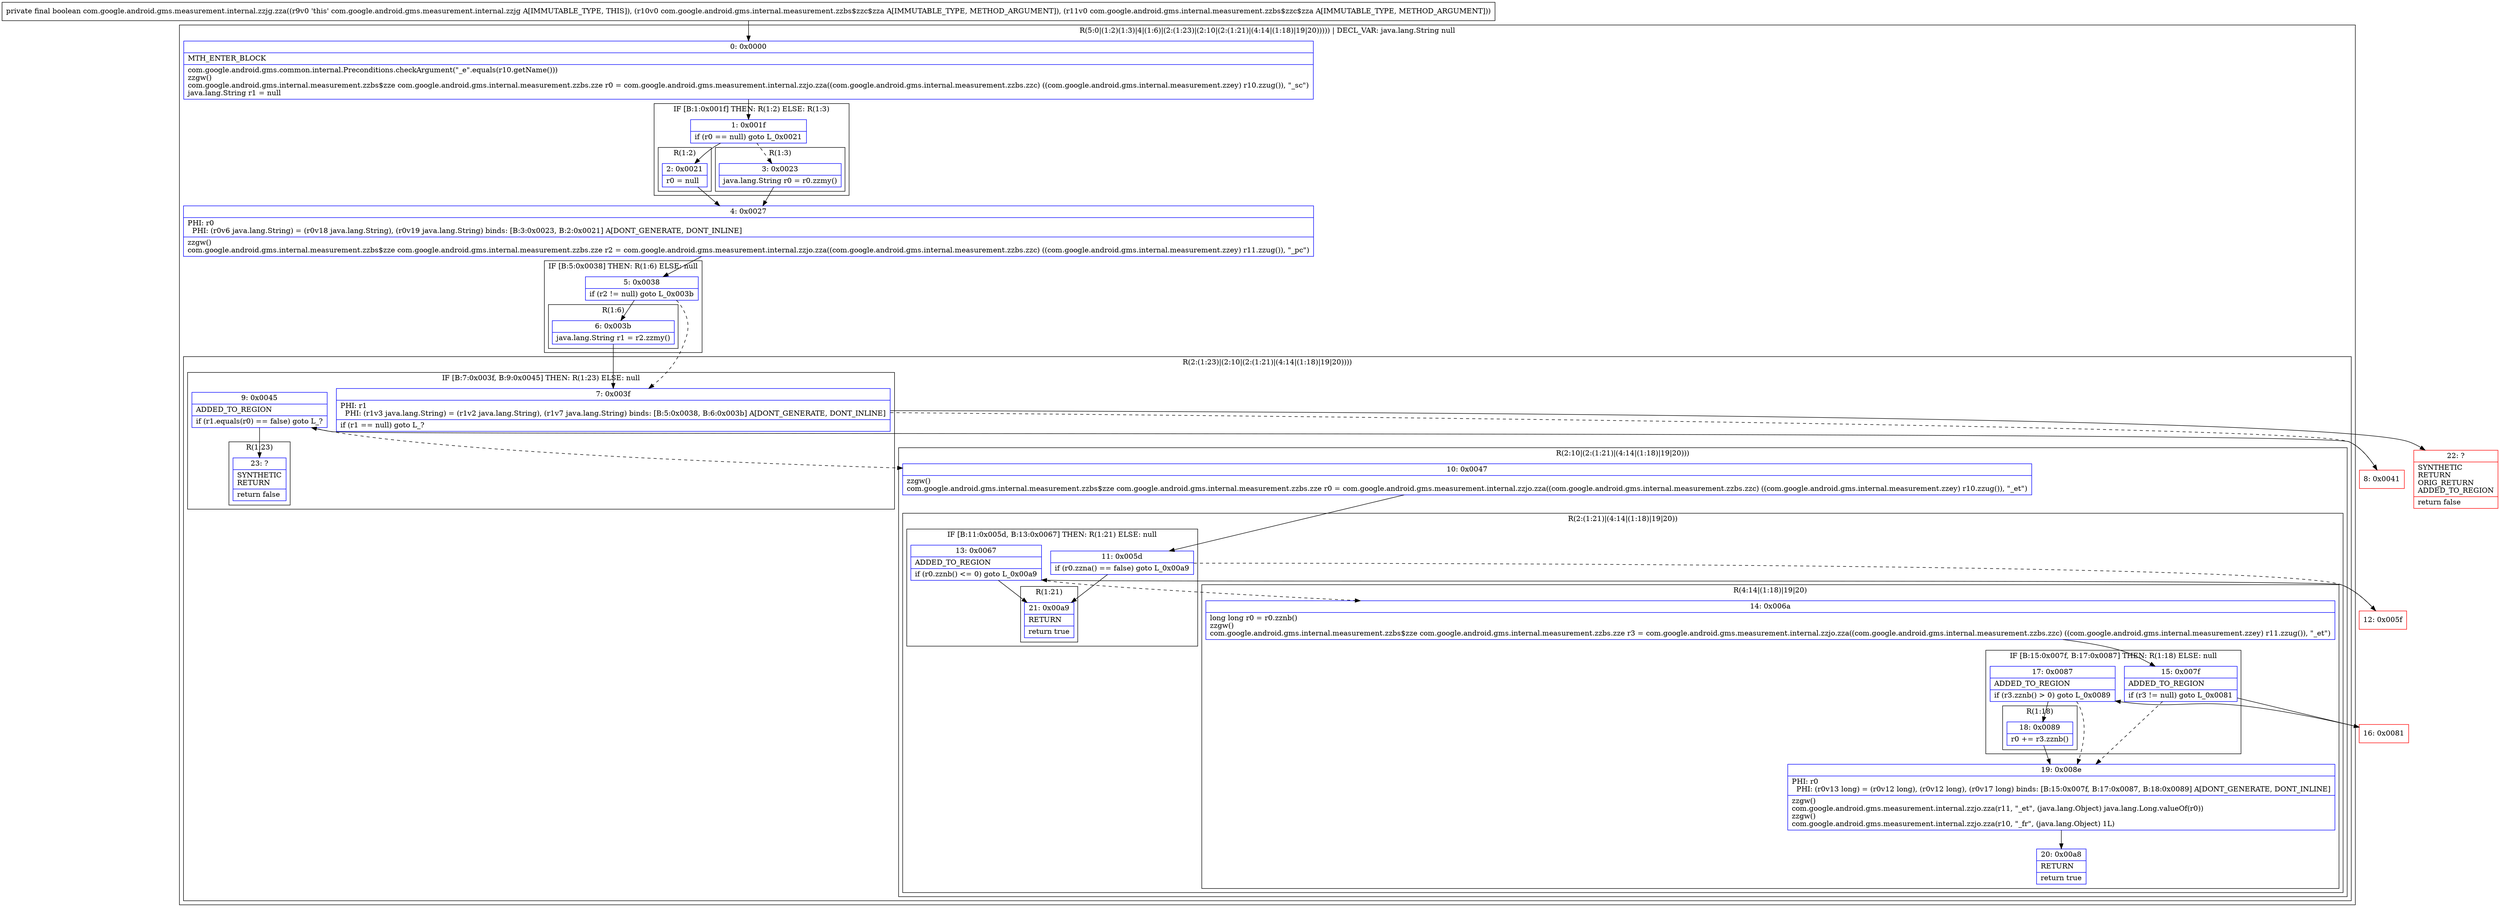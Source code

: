 digraph "CFG forcom.google.android.gms.measurement.internal.zzjg.zza(Lcom\/google\/android\/gms\/internal\/measurement\/zzbs$zzc$zza;Lcom\/google\/android\/gms\/internal\/measurement\/zzbs$zzc$zza;)Z" {
subgraph cluster_Region_1122471396 {
label = "R(5:0|(1:2)(1:3)|4|(1:6)|(2:(1:23)|(2:10|(2:(1:21)|(4:14|(1:18)|19|20))))) | DECL_VAR: java.lang.String null\l";
node [shape=record,color=blue];
Node_0 [shape=record,label="{0\:\ 0x0000|MTH_ENTER_BLOCK\l|com.google.android.gms.common.internal.Preconditions.checkArgument(\"_e\".equals(r10.getName()))\lzzgw()\lcom.google.android.gms.internal.measurement.zzbs$zze com.google.android.gms.internal.measurement.zzbs.zze r0 = com.google.android.gms.measurement.internal.zzjo.zza((com.google.android.gms.internal.measurement.zzbs.zzc) ((com.google.android.gms.internal.measurement.zzey) r10.zzug()), \"_sc\")\ljava.lang.String r1 = null\l}"];
subgraph cluster_IfRegion_622462343 {
label = "IF [B:1:0x001f] THEN: R(1:2) ELSE: R(1:3)";
node [shape=record,color=blue];
Node_1 [shape=record,label="{1\:\ 0x001f|if (r0 == null) goto L_0x0021\l}"];
subgraph cluster_Region_751006605 {
label = "R(1:2)";
node [shape=record,color=blue];
Node_2 [shape=record,label="{2\:\ 0x0021|r0 = null\l}"];
}
subgraph cluster_Region_601241584 {
label = "R(1:3)";
node [shape=record,color=blue];
Node_3 [shape=record,label="{3\:\ 0x0023|java.lang.String r0 = r0.zzmy()\l}"];
}
}
Node_4 [shape=record,label="{4\:\ 0x0027|PHI: r0 \l  PHI: (r0v6 java.lang.String) = (r0v18 java.lang.String), (r0v19 java.lang.String) binds: [B:3:0x0023, B:2:0x0021] A[DONT_GENERATE, DONT_INLINE]\l|zzgw()\lcom.google.android.gms.internal.measurement.zzbs$zze com.google.android.gms.internal.measurement.zzbs.zze r2 = com.google.android.gms.measurement.internal.zzjo.zza((com.google.android.gms.internal.measurement.zzbs.zzc) ((com.google.android.gms.internal.measurement.zzey) r11.zzug()), \"_pc\")\l}"];
subgraph cluster_IfRegion_1043900498 {
label = "IF [B:5:0x0038] THEN: R(1:6) ELSE: null";
node [shape=record,color=blue];
Node_5 [shape=record,label="{5\:\ 0x0038|if (r2 != null) goto L_0x003b\l}"];
subgraph cluster_Region_662065824 {
label = "R(1:6)";
node [shape=record,color=blue];
Node_6 [shape=record,label="{6\:\ 0x003b|java.lang.String r1 = r2.zzmy()\l}"];
}
}
subgraph cluster_Region_757772099 {
label = "R(2:(1:23)|(2:10|(2:(1:21)|(4:14|(1:18)|19|20))))";
node [shape=record,color=blue];
subgraph cluster_IfRegion_1501590279 {
label = "IF [B:7:0x003f, B:9:0x0045] THEN: R(1:23) ELSE: null";
node [shape=record,color=blue];
Node_7 [shape=record,label="{7\:\ 0x003f|PHI: r1 \l  PHI: (r1v3 java.lang.String) = (r1v2 java.lang.String), (r1v7 java.lang.String) binds: [B:5:0x0038, B:6:0x003b] A[DONT_GENERATE, DONT_INLINE]\l|if (r1 == null) goto L_?\l}"];
Node_9 [shape=record,label="{9\:\ 0x0045|ADDED_TO_REGION\l|if (r1.equals(r0) == false) goto L_?\l}"];
subgraph cluster_Region_1919976150 {
label = "R(1:23)";
node [shape=record,color=blue];
Node_23 [shape=record,label="{23\:\ ?|SYNTHETIC\lRETURN\l|return false\l}"];
}
}
subgraph cluster_Region_726535783 {
label = "R(2:10|(2:(1:21)|(4:14|(1:18)|19|20)))";
node [shape=record,color=blue];
Node_10 [shape=record,label="{10\:\ 0x0047|zzgw()\lcom.google.android.gms.internal.measurement.zzbs$zze com.google.android.gms.internal.measurement.zzbs.zze r0 = com.google.android.gms.measurement.internal.zzjo.zza((com.google.android.gms.internal.measurement.zzbs.zzc) ((com.google.android.gms.internal.measurement.zzey) r10.zzug()), \"_et\")\l}"];
subgraph cluster_Region_1754708191 {
label = "R(2:(1:21)|(4:14|(1:18)|19|20))";
node [shape=record,color=blue];
subgraph cluster_IfRegion_1896634434 {
label = "IF [B:11:0x005d, B:13:0x0067] THEN: R(1:21) ELSE: null";
node [shape=record,color=blue];
Node_11 [shape=record,label="{11\:\ 0x005d|if (r0.zzna() == false) goto L_0x00a9\l}"];
Node_13 [shape=record,label="{13\:\ 0x0067|ADDED_TO_REGION\l|if (r0.zznb() \<= 0) goto L_0x00a9\l}"];
subgraph cluster_Region_1789194933 {
label = "R(1:21)";
node [shape=record,color=blue];
Node_21 [shape=record,label="{21\:\ 0x00a9|RETURN\l|return true\l}"];
}
}
subgraph cluster_Region_1180963573 {
label = "R(4:14|(1:18)|19|20)";
node [shape=record,color=blue];
Node_14 [shape=record,label="{14\:\ 0x006a|long long r0 = r0.zznb()\lzzgw()\lcom.google.android.gms.internal.measurement.zzbs$zze com.google.android.gms.internal.measurement.zzbs.zze r3 = com.google.android.gms.measurement.internal.zzjo.zza((com.google.android.gms.internal.measurement.zzbs.zzc) ((com.google.android.gms.internal.measurement.zzey) r11.zzug()), \"_et\")\l}"];
subgraph cluster_IfRegion_1711494318 {
label = "IF [B:15:0x007f, B:17:0x0087] THEN: R(1:18) ELSE: null";
node [shape=record,color=blue];
Node_15 [shape=record,label="{15\:\ 0x007f|ADDED_TO_REGION\l|if (r3 != null) goto L_0x0081\l}"];
Node_17 [shape=record,label="{17\:\ 0x0087|ADDED_TO_REGION\l|if (r3.zznb() \> 0) goto L_0x0089\l}"];
subgraph cluster_Region_1030051923 {
label = "R(1:18)";
node [shape=record,color=blue];
Node_18 [shape=record,label="{18\:\ 0x0089|r0 += r3.zznb()\l}"];
}
}
Node_19 [shape=record,label="{19\:\ 0x008e|PHI: r0 \l  PHI: (r0v13 long) = (r0v12 long), (r0v12 long), (r0v17 long) binds: [B:15:0x007f, B:17:0x0087, B:18:0x0089] A[DONT_GENERATE, DONT_INLINE]\l|zzgw()\lcom.google.android.gms.measurement.internal.zzjo.zza(r11, \"_et\", (java.lang.Object) java.lang.Long.valueOf(r0))\lzzgw()\lcom.google.android.gms.measurement.internal.zzjo.zza(r10, \"_fr\", (java.lang.Object) 1L)\l}"];
Node_20 [shape=record,label="{20\:\ 0x00a8|RETURN\l|return true\l}"];
}
}
}
}
}
Node_8 [shape=record,color=red,label="{8\:\ 0x0041}"];
Node_12 [shape=record,color=red,label="{12\:\ 0x005f}"];
Node_16 [shape=record,color=red,label="{16\:\ 0x0081}"];
Node_22 [shape=record,color=red,label="{22\:\ ?|SYNTHETIC\lRETURN\lORIG_RETURN\lADDED_TO_REGION\l|return false\l}"];
MethodNode[shape=record,label="{private final boolean com.google.android.gms.measurement.internal.zzjg.zza((r9v0 'this' com.google.android.gms.measurement.internal.zzjg A[IMMUTABLE_TYPE, THIS]), (r10v0 com.google.android.gms.internal.measurement.zzbs$zzc$zza A[IMMUTABLE_TYPE, METHOD_ARGUMENT]), (r11v0 com.google.android.gms.internal.measurement.zzbs$zzc$zza A[IMMUTABLE_TYPE, METHOD_ARGUMENT])) }"];
MethodNode -> Node_0;
Node_0 -> Node_1;
Node_1 -> Node_2;
Node_1 -> Node_3[style=dashed];
Node_2 -> Node_4;
Node_3 -> Node_4;
Node_4 -> Node_5;
Node_5 -> Node_6;
Node_5 -> Node_7[style=dashed];
Node_6 -> Node_7;
Node_7 -> Node_8[style=dashed];
Node_7 -> Node_22;
Node_9 -> Node_10[style=dashed];
Node_9 -> Node_23;
Node_10 -> Node_11;
Node_11 -> Node_12[style=dashed];
Node_11 -> Node_21;
Node_13 -> Node_14[style=dashed];
Node_13 -> Node_21;
Node_14 -> Node_15;
Node_15 -> Node_16;
Node_15 -> Node_19[style=dashed];
Node_17 -> Node_18;
Node_17 -> Node_19[style=dashed];
Node_18 -> Node_19;
Node_19 -> Node_20;
Node_8 -> Node_9;
Node_12 -> Node_13;
Node_16 -> Node_17;
}

